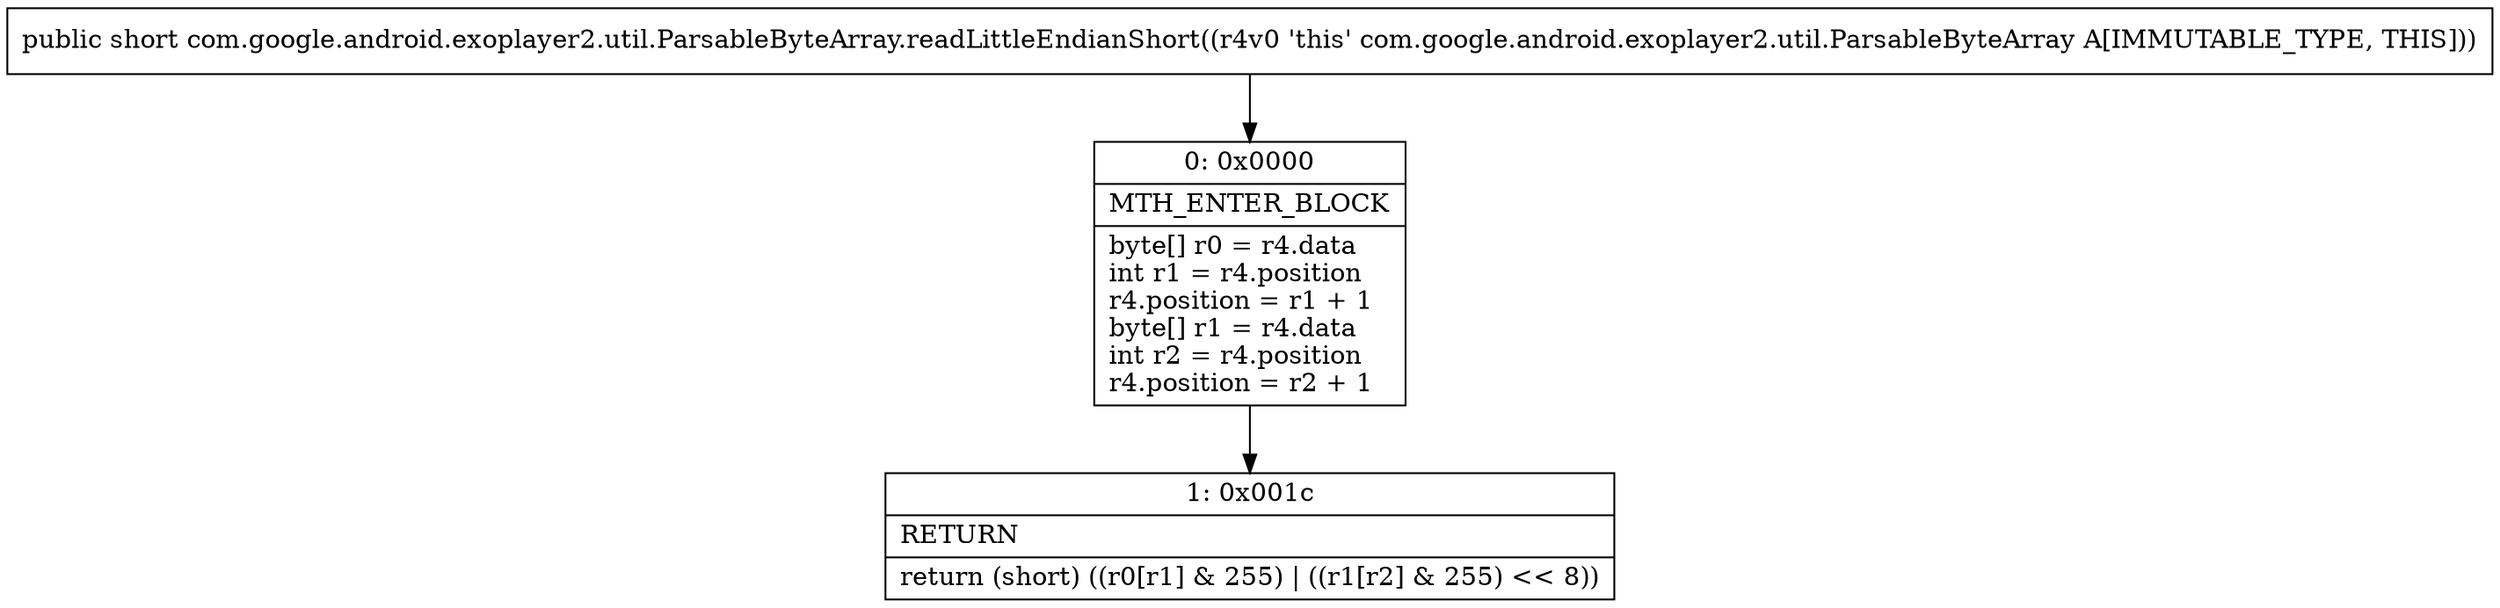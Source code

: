 digraph "CFG forcom.google.android.exoplayer2.util.ParsableByteArray.readLittleEndianShort()S" {
Node_0 [shape=record,label="{0\:\ 0x0000|MTH_ENTER_BLOCK\l|byte[] r0 = r4.data\lint r1 = r4.position\lr4.position = r1 + 1\lbyte[] r1 = r4.data\lint r2 = r4.position\lr4.position = r2 + 1\l}"];
Node_1 [shape=record,label="{1\:\ 0x001c|RETURN\l|return (short) ((r0[r1] & 255) \| ((r1[r2] & 255) \<\< 8))\l}"];
MethodNode[shape=record,label="{public short com.google.android.exoplayer2.util.ParsableByteArray.readLittleEndianShort((r4v0 'this' com.google.android.exoplayer2.util.ParsableByteArray A[IMMUTABLE_TYPE, THIS])) }"];
MethodNode -> Node_0;
Node_0 -> Node_1;
}


